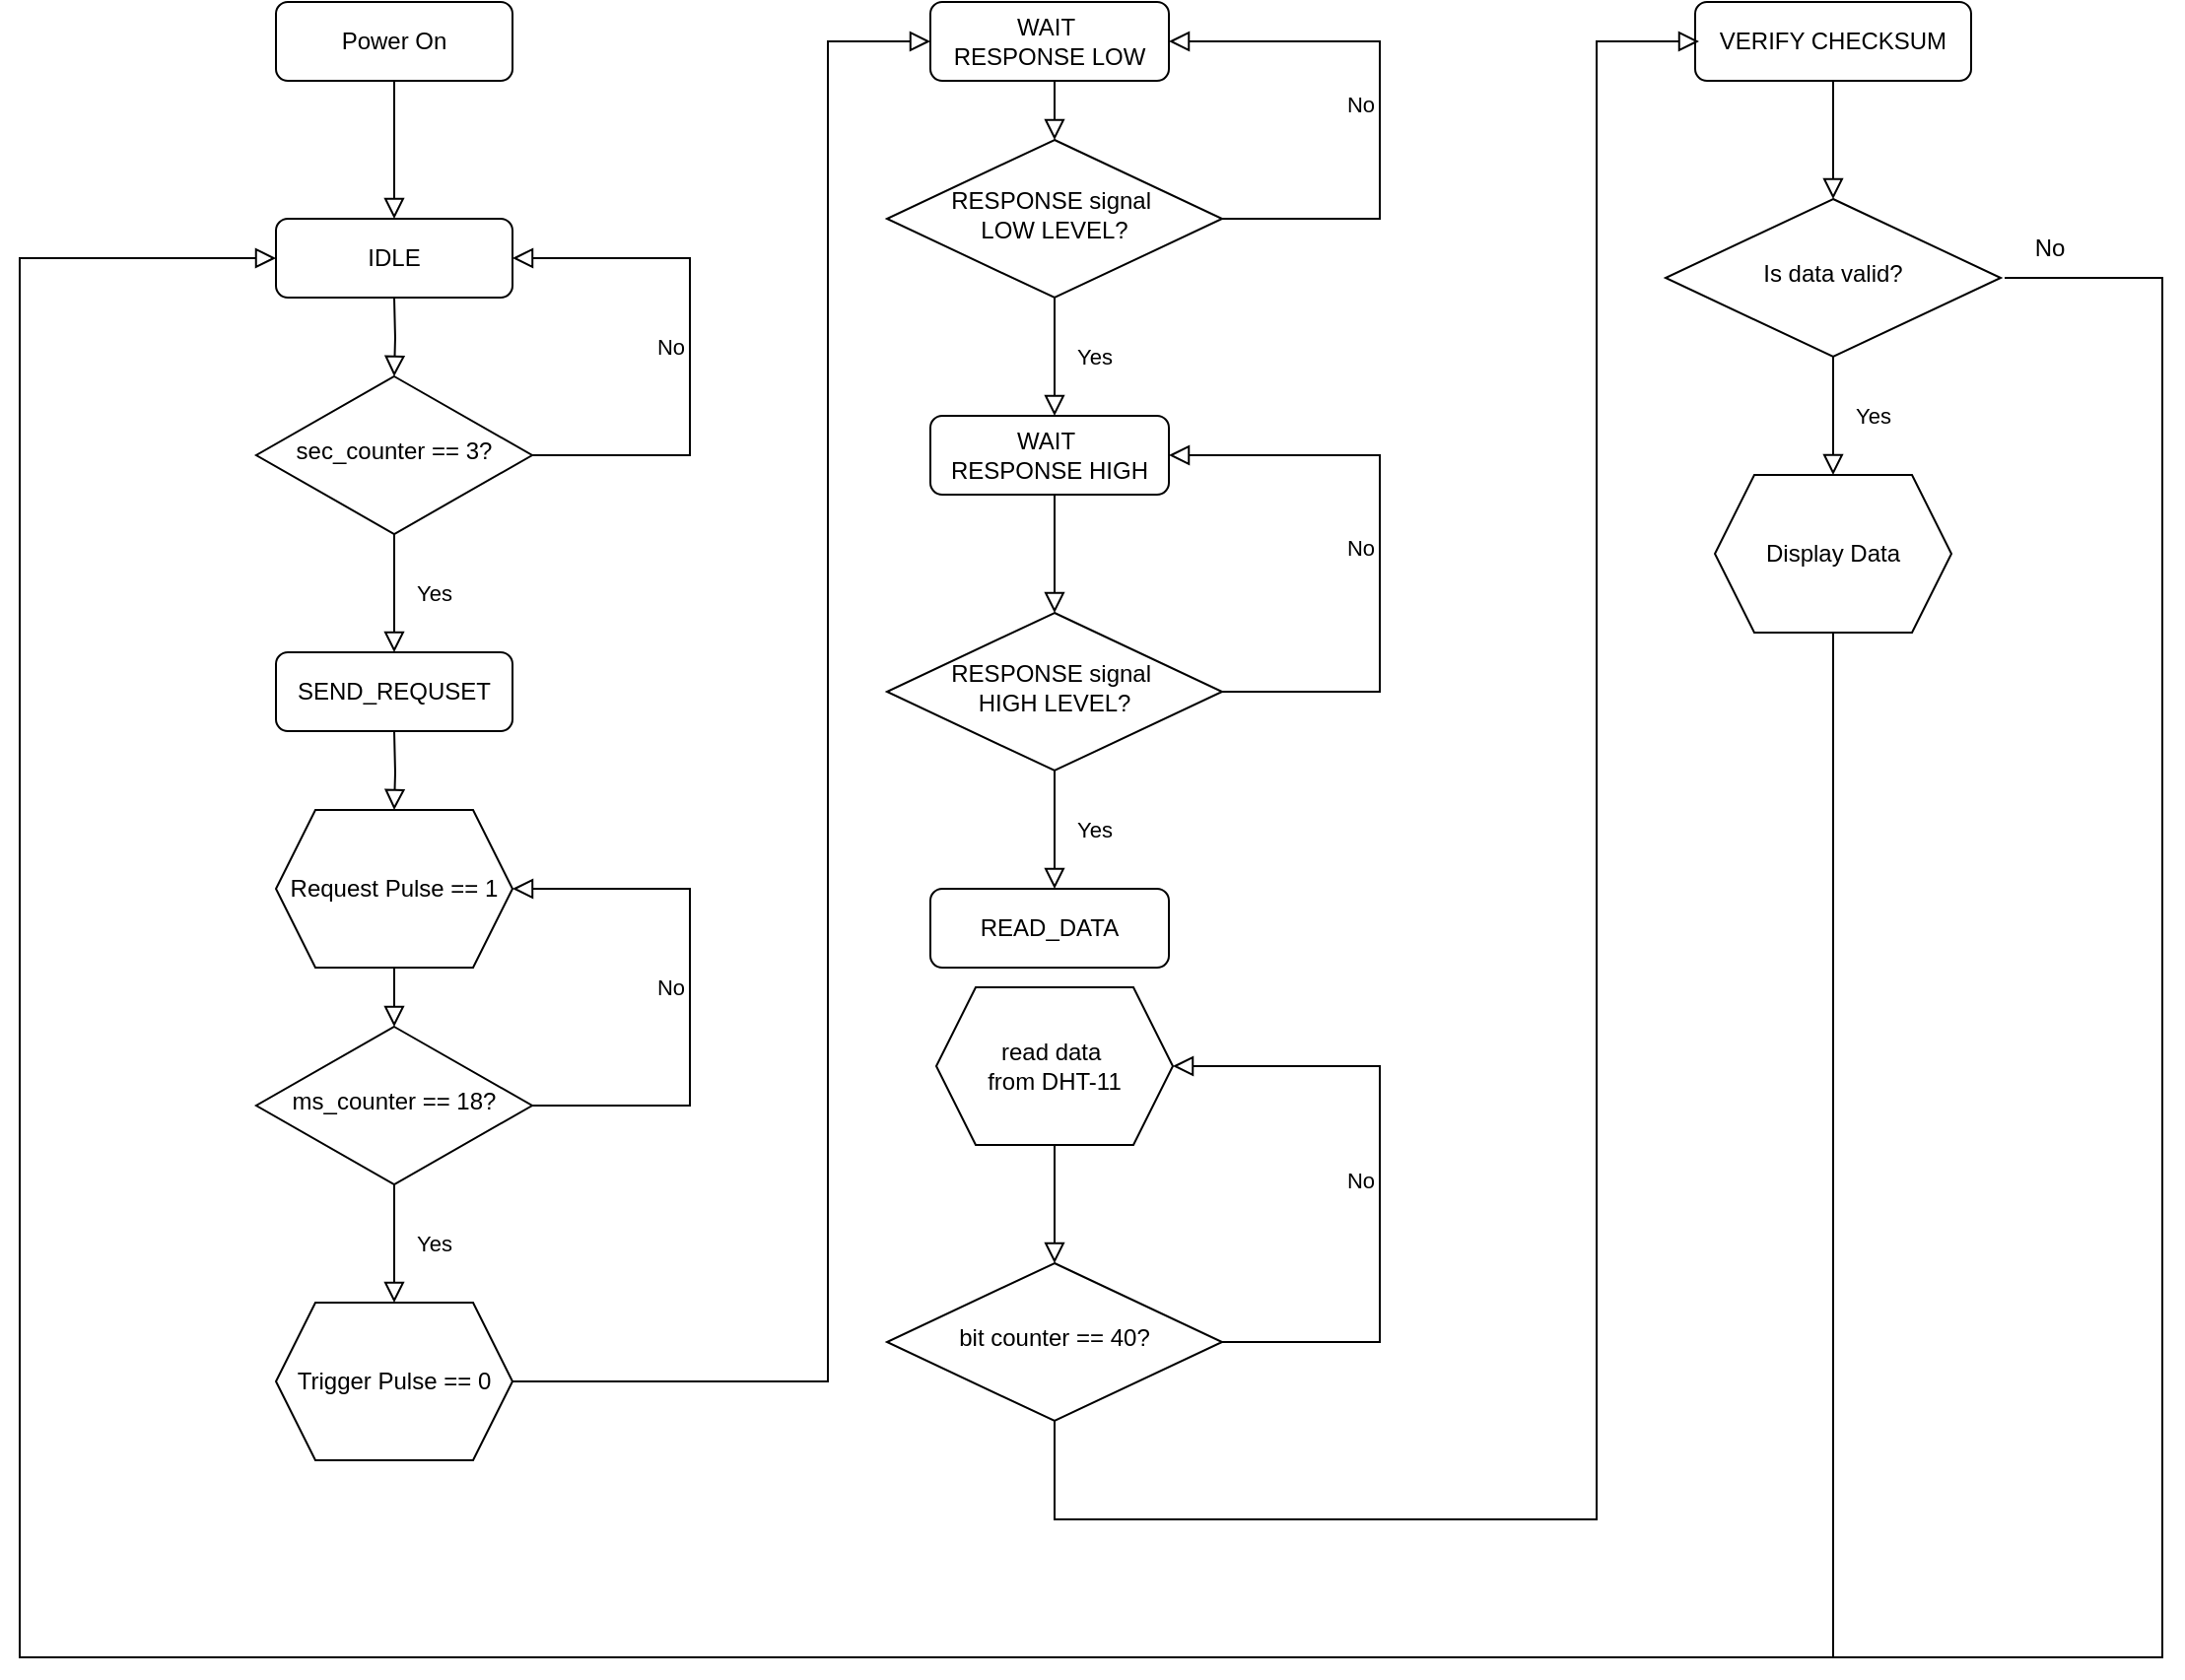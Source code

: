<mxfile version="25.0.2">
  <diagram id="C5RBs43oDa-KdzZeNtuy" name="Page-1">
    <mxGraphModel dx="1158" dy="983" grid="1" gridSize="10" guides="1" tooltips="1" connect="1" arrows="1" fold="1" page="1" pageScale="1" pageWidth="827" pageHeight="1169" math="0" shadow="0">
      <root>
        <mxCell id="WIyWlLk6GJQsqaUBKTNV-0" />
        <mxCell id="WIyWlLk6GJQsqaUBKTNV-1" parent="WIyWlLk6GJQsqaUBKTNV-0" />
        <mxCell id="WIyWlLk6GJQsqaUBKTNV-2" value="" style="rounded=0;html=1;jettySize=auto;orthogonalLoop=1;fontSize=11;endArrow=block;endFill=0;endSize=8;strokeWidth=1;shadow=0;labelBackgroundColor=none;edgeStyle=orthogonalEdgeStyle;entryX=0.5;entryY=0;entryDx=0;entryDy=0;" parent="WIyWlLk6GJQsqaUBKTNV-1" source="WIyWlLk6GJQsqaUBKTNV-3" target="0_AgAz0cJR7QRda4IW5H-9" edge="1">
          <mxGeometry relative="1" as="geometry">
            <mxPoint x="220" y="200" as="targetPoint" />
          </mxGeometry>
        </mxCell>
        <mxCell id="WIyWlLk6GJQsqaUBKTNV-3" value="Power On" style="rounded=1;whiteSpace=wrap;html=1;fontSize=12;glass=0;strokeWidth=1;shadow=0;" parent="WIyWlLk6GJQsqaUBKTNV-1" vertex="1">
          <mxGeometry x="160" y="80" width="120" height="40" as="geometry" />
        </mxCell>
        <mxCell id="WIyWlLk6GJQsqaUBKTNV-4" value="Yes" style="rounded=0;html=1;jettySize=auto;orthogonalLoop=1;fontSize=11;endArrow=block;endFill=0;endSize=8;strokeWidth=1;shadow=0;labelBackgroundColor=none;edgeStyle=orthogonalEdgeStyle;entryX=0.5;entryY=0;entryDx=0;entryDy=0;" parent="WIyWlLk6GJQsqaUBKTNV-1" source="WIyWlLk6GJQsqaUBKTNV-6" target="0_AgAz0cJR7QRda4IW5H-18" edge="1">
          <mxGeometry y="20" relative="1" as="geometry">
            <mxPoint as="offset" />
            <mxPoint x="220" y="720" as="targetPoint" />
          </mxGeometry>
        </mxCell>
        <mxCell id="WIyWlLk6GJQsqaUBKTNV-5" value="No" style="edgeStyle=orthogonalEdgeStyle;rounded=0;html=1;jettySize=auto;orthogonalLoop=1;fontSize=11;endArrow=block;endFill=0;endSize=8;strokeWidth=1;shadow=0;labelBackgroundColor=none;entryX=1;entryY=0.5;entryDx=0;entryDy=0;exitX=1;exitY=0.5;exitDx=0;exitDy=0;" parent="WIyWlLk6GJQsqaUBKTNV-1" source="WIyWlLk6GJQsqaUBKTNV-6" target="0_AgAz0cJR7QRda4IW5H-15" edge="1">
          <mxGeometry y="10" relative="1" as="geometry">
            <mxPoint as="offset" />
            <mxPoint x="320" y="580" as="targetPoint" />
            <Array as="points">
              <mxPoint x="370" y="640" />
              <mxPoint x="370" y="530" />
            </Array>
          </mxGeometry>
        </mxCell>
        <mxCell id="WIyWlLk6GJQsqaUBKTNV-6" value="ms_counter == 18?" style="rhombus;whiteSpace=wrap;html=1;shadow=0;fontFamily=Helvetica;fontSize=12;align=center;strokeWidth=1;spacing=6;spacingTop=-4;" parent="WIyWlLk6GJQsqaUBKTNV-1" vertex="1">
          <mxGeometry x="150" y="600" width="140" height="80" as="geometry" />
        </mxCell>
        <mxCell id="0_AgAz0cJR7QRda4IW5H-9" value="IDLE" style="rounded=1;whiteSpace=wrap;html=1;fontSize=12;glass=0;strokeWidth=1;shadow=0;" vertex="1" parent="WIyWlLk6GJQsqaUBKTNV-1">
          <mxGeometry x="160" y="190" width="120" height="40" as="geometry" />
        </mxCell>
        <mxCell id="0_AgAz0cJR7QRda4IW5H-11" value="SEND_REQUSET" style="rounded=1;whiteSpace=wrap;html=1;fontSize=12;glass=0;strokeWidth=1;shadow=0;" vertex="1" parent="WIyWlLk6GJQsqaUBKTNV-1">
          <mxGeometry x="160" y="410" width="120" height="40" as="geometry" />
        </mxCell>
        <mxCell id="0_AgAz0cJR7QRda4IW5H-12" value="" style="rounded=0;html=1;jettySize=auto;orthogonalLoop=1;fontSize=11;endArrow=block;endFill=0;endSize=8;strokeWidth=1;shadow=0;labelBackgroundColor=none;edgeStyle=orthogonalEdgeStyle;" edge="1" parent="WIyWlLk6GJQsqaUBKTNV-1">
          <mxGeometry relative="1" as="geometry">
            <mxPoint x="220" y="230" as="sourcePoint" />
            <mxPoint x="220" y="270" as="targetPoint" />
          </mxGeometry>
        </mxCell>
        <mxCell id="0_AgAz0cJR7QRda4IW5H-13" value="" style="rounded=0;html=1;jettySize=auto;orthogonalLoop=1;fontSize=11;endArrow=block;endFill=0;endSize=8;strokeWidth=1;shadow=0;labelBackgroundColor=none;edgeStyle=orthogonalEdgeStyle;entryX=0.5;entryY=0;entryDx=0;entryDy=0;" edge="1" parent="WIyWlLk6GJQsqaUBKTNV-1" target="0_AgAz0cJR7QRda4IW5H-15">
          <mxGeometry relative="1" as="geometry">
            <mxPoint x="220" y="450" as="sourcePoint" />
            <mxPoint x="220" y="510" as="targetPoint" />
          </mxGeometry>
        </mxCell>
        <mxCell id="0_AgAz0cJR7QRda4IW5H-14" value="WAIT&amp;nbsp;&lt;div&gt;RESPONSE LOW&lt;/div&gt;" style="rounded=1;whiteSpace=wrap;html=1;fontSize=12;glass=0;strokeWidth=1;shadow=0;" vertex="1" parent="WIyWlLk6GJQsqaUBKTNV-1">
          <mxGeometry x="492" y="80" width="121" height="40" as="geometry" />
        </mxCell>
        <mxCell id="0_AgAz0cJR7QRda4IW5H-15" value="Request Pulse == 1" style="shape=hexagon;perimeter=hexagonPerimeter2;whiteSpace=wrap;html=1;fixedSize=1;" vertex="1" parent="WIyWlLk6GJQsqaUBKTNV-1">
          <mxGeometry x="160" y="490" width="120" height="80" as="geometry" />
        </mxCell>
        <mxCell id="0_AgAz0cJR7QRda4IW5H-17" value="" style="rounded=0;html=1;jettySize=auto;orthogonalLoop=1;fontSize=11;endArrow=block;endFill=0;endSize=8;strokeWidth=1;shadow=0;labelBackgroundColor=none;edgeStyle=orthogonalEdgeStyle;" edge="1" parent="WIyWlLk6GJQsqaUBKTNV-1">
          <mxGeometry relative="1" as="geometry">
            <mxPoint x="220" y="570" as="sourcePoint" />
            <mxPoint x="220" y="600" as="targetPoint" />
          </mxGeometry>
        </mxCell>
        <mxCell id="0_AgAz0cJR7QRda4IW5H-18" value="Trigger Pulse == 0" style="shape=hexagon;perimeter=hexagonPerimeter2;whiteSpace=wrap;html=1;fixedSize=1;" vertex="1" parent="WIyWlLk6GJQsqaUBKTNV-1">
          <mxGeometry x="160" y="740" width="120" height="80" as="geometry" />
        </mxCell>
        <mxCell id="0_AgAz0cJR7QRda4IW5H-20" value="" style="edgeStyle=orthogonalEdgeStyle;rounded=0;html=1;jettySize=auto;orthogonalLoop=1;fontSize=11;endArrow=block;endFill=0;endSize=8;strokeWidth=1;shadow=0;labelBackgroundColor=none;entryX=0;entryY=0.5;entryDx=0;entryDy=0;exitX=1;exitY=0.5;exitDx=0;exitDy=0;" edge="1" parent="WIyWlLk6GJQsqaUBKTNV-1" source="0_AgAz0cJR7QRda4IW5H-18" target="0_AgAz0cJR7QRda4IW5H-14">
          <mxGeometry y="10" relative="1" as="geometry">
            <mxPoint as="offset" />
            <mxPoint x="290" y="690" as="sourcePoint" />
            <mxPoint x="280" y="580" as="targetPoint" />
            <Array as="points">
              <mxPoint x="440" y="780" />
              <mxPoint x="440" y="100" />
            </Array>
          </mxGeometry>
        </mxCell>
        <mxCell id="0_AgAz0cJR7QRda4IW5H-21" value="RESPONSE signal&amp;nbsp;&lt;div&gt;LOW LEVEL?&lt;/div&gt;" style="rhombus;whiteSpace=wrap;html=1;shadow=0;fontFamily=Helvetica;fontSize=12;align=center;strokeWidth=1;spacing=6;spacingTop=-4;" vertex="1" parent="WIyWlLk6GJQsqaUBKTNV-1">
          <mxGeometry x="470" y="150" width="170" height="80" as="geometry" />
        </mxCell>
        <mxCell id="0_AgAz0cJR7QRda4IW5H-22" value="" style="rounded=0;html=1;jettySize=auto;orthogonalLoop=1;fontSize=11;endArrow=block;endFill=0;endSize=8;strokeWidth=1;shadow=0;labelBackgroundColor=none;edgeStyle=orthogonalEdgeStyle;entryX=0.5;entryY=0;entryDx=0;entryDy=0;exitX=0.5;exitY=1;exitDx=0;exitDy=0;" edge="1" parent="WIyWlLk6GJQsqaUBKTNV-1" source="0_AgAz0cJR7QRda4IW5H-14" target="0_AgAz0cJR7QRda4IW5H-21">
          <mxGeometry y="20" relative="1" as="geometry">
            <mxPoint as="offset" />
            <mxPoint x="230" y="600" as="sourcePoint" />
            <mxPoint x="230" y="660" as="targetPoint" />
          </mxGeometry>
        </mxCell>
        <mxCell id="0_AgAz0cJR7QRda4IW5H-25" value="No" style="edgeStyle=orthogonalEdgeStyle;rounded=0;html=1;jettySize=auto;orthogonalLoop=1;fontSize=11;endArrow=block;endFill=0;endSize=8;strokeWidth=1;shadow=0;labelBackgroundColor=none;entryX=1;entryY=0.5;entryDx=0;entryDy=0;exitX=1;exitY=0.5;exitDx=0;exitDy=0;" edge="1" parent="WIyWlLk6GJQsqaUBKTNV-1" target="0_AgAz0cJR7QRda4IW5H-14">
          <mxGeometry y="10" relative="1" as="geometry">
            <mxPoint as="offset" />
            <mxPoint x="640" y="190" as="sourcePoint" />
            <mxPoint x="630" y="80" as="targetPoint" />
            <Array as="points">
              <mxPoint x="720" y="190" />
              <mxPoint x="720" y="100" />
            </Array>
          </mxGeometry>
        </mxCell>
        <mxCell id="0_AgAz0cJR7QRda4IW5H-33" value="No" style="edgeStyle=orthogonalEdgeStyle;rounded=0;html=1;jettySize=auto;orthogonalLoop=1;fontSize=11;endArrow=block;endFill=0;endSize=8;strokeWidth=1;shadow=0;labelBackgroundColor=none;entryX=1;entryY=0.5;entryDx=0;entryDy=0;exitX=1;exitY=0.5;exitDx=0;exitDy=0;" edge="1" parent="WIyWlLk6GJQsqaUBKTNV-1" source="0_AgAz0cJR7QRda4IW5H-41" target="0_AgAz0cJR7QRda4IW5H-40">
          <mxGeometry y="10" relative="1" as="geometry">
            <mxPoint as="offset" />
            <mxPoint x="640" y="450" as="sourcePoint" />
            <mxPoint x="615" y="330" as="targetPoint" />
            <Array as="points">
              <mxPoint x="720" y="430" />
              <mxPoint x="720" y="310" />
            </Array>
          </mxGeometry>
        </mxCell>
        <mxCell id="0_AgAz0cJR7QRda4IW5H-34" value="Yes" style="rounded=0;html=1;jettySize=auto;orthogonalLoop=1;fontSize=11;endArrow=block;endFill=0;endSize=8;strokeWidth=1;shadow=0;labelBackgroundColor=none;edgeStyle=orthogonalEdgeStyle;" edge="1" parent="WIyWlLk6GJQsqaUBKTNV-1">
          <mxGeometry y="20" relative="1" as="geometry">
            <mxPoint as="offset" />
            <mxPoint x="555" y="230" as="sourcePoint" />
            <mxPoint x="555" y="290" as="targetPoint" />
            <Array as="points" />
          </mxGeometry>
        </mxCell>
        <mxCell id="0_AgAz0cJR7QRda4IW5H-35" value="&lt;div&gt;read data&amp;nbsp;&lt;/div&gt;&lt;div&gt;from DHT-11&lt;/div&gt;" style="shape=hexagon;perimeter=hexagonPerimeter2;whiteSpace=wrap;html=1;fixedSize=1;" vertex="1" parent="WIyWlLk6GJQsqaUBKTNV-1">
          <mxGeometry x="495" y="580" width="120" height="80" as="geometry" />
        </mxCell>
        <mxCell id="0_AgAz0cJR7QRda4IW5H-37" value="sec_counter == 3?" style="rhombus;whiteSpace=wrap;html=1;shadow=0;fontFamily=Helvetica;fontSize=12;align=center;strokeWidth=1;spacing=6;spacingTop=-4;" vertex="1" parent="WIyWlLk6GJQsqaUBKTNV-1">
          <mxGeometry x="150" y="270" width="140" height="80" as="geometry" />
        </mxCell>
        <mxCell id="0_AgAz0cJR7QRda4IW5H-38" value="No" style="edgeStyle=orthogonalEdgeStyle;rounded=0;html=1;jettySize=auto;orthogonalLoop=1;fontSize=11;endArrow=block;endFill=0;endSize=8;strokeWidth=1;shadow=0;labelBackgroundColor=none;exitX=1;exitY=0.5;exitDx=0;exitDy=0;" edge="1" parent="WIyWlLk6GJQsqaUBKTNV-1">
          <mxGeometry y="10" relative="1" as="geometry">
            <mxPoint as="offset" />
            <mxPoint x="290" y="310" as="sourcePoint" />
            <mxPoint x="280" y="210" as="targetPoint" />
            <Array as="points">
              <mxPoint x="370" y="310" />
              <mxPoint x="370" y="210" />
            </Array>
          </mxGeometry>
        </mxCell>
        <mxCell id="0_AgAz0cJR7QRda4IW5H-39" value="Yes" style="rounded=0;html=1;jettySize=auto;orthogonalLoop=1;fontSize=11;endArrow=block;endFill=0;endSize=8;strokeWidth=1;shadow=0;labelBackgroundColor=none;edgeStyle=orthogonalEdgeStyle;entryX=0.5;entryY=0;entryDx=0;entryDy=0;" edge="1" parent="WIyWlLk6GJQsqaUBKTNV-1">
          <mxGeometry y="20" relative="1" as="geometry">
            <mxPoint as="offset" />
            <mxPoint x="220" y="350" as="sourcePoint" />
            <mxPoint x="220" y="410" as="targetPoint" />
          </mxGeometry>
        </mxCell>
        <mxCell id="0_AgAz0cJR7QRda4IW5H-40" value="WAIT&amp;nbsp;&lt;div&gt;RESPONSE HIGH&lt;/div&gt;" style="rounded=1;whiteSpace=wrap;html=1;fontSize=12;glass=0;strokeWidth=1;shadow=0;" vertex="1" parent="WIyWlLk6GJQsqaUBKTNV-1">
          <mxGeometry x="492" y="290" width="121" height="40" as="geometry" />
        </mxCell>
        <mxCell id="0_AgAz0cJR7QRda4IW5H-41" value="RESPONSE signal&amp;nbsp;&lt;div&gt;HIGH LEVEL?&lt;/div&gt;" style="rhombus;whiteSpace=wrap;html=1;shadow=0;fontFamily=Helvetica;fontSize=12;align=center;strokeWidth=1;spacing=6;spacingTop=-4;" vertex="1" parent="WIyWlLk6GJQsqaUBKTNV-1">
          <mxGeometry x="470" y="390" width="170" height="80" as="geometry" />
        </mxCell>
        <mxCell id="0_AgAz0cJR7QRda4IW5H-42" value="" style="rounded=0;html=1;jettySize=auto;orthogonalLoop=1;fontSize=11;endArrow=block;endFill=0;endSize=8;strokeWidth=1;shadow=0;labelBackgroundColor=none;edgeStyle=orthogonalEdgeStyle;" edge="1" parent="WIyWlLk6GJQsqaUBKTNV-1">
          <mxGeometry y="20" relative="1" as="geometry">
            <mxPoint as="offset" />
            <mxPoint x="555" y="330" as="sourcePoint" />
            <mxPoint x="555" y="390" as="targetPoint" />
            <Array as="points" />
          </mxGeometry>
        </mxCell>
        <mxCell id="0_AgAz0cJR7QRda4IW5H-43" value="Yes" style="rounded=0;html=1;jettySize=auto;orthogonalLoop=1;fontSize=11;endArrow=block;endFill=0;endSize=8;strokeWidth=1;shadow=0;labelBackgroundColor=none;edgeStyle=orthogonalEdgeStyle;" edge="1" parent="WIyWlLk6GJQsqaUBKTNV-1">
          <mxGeometry y="20" relative="1" as="geometry">
            <mxPoint as="offset" />
            <mxPoint x="555" y="470" as="sourcePoint" />
            <mxPoint x="555" y="530" as="targetPoint" />
            <Array as="points" />
          </mxGeometry>
        </mxCell>
        <mxCell id="0_AgAz0cJR7QRda4IW5H-44" value="READ_DATA" style="rounded=1;whiteSpace=wrap;html=1;fontSize=12;glass=0;strokeWidth=1;shadow=0;" vertex="1" parent="WIyWlLk6GJQsqaUBKTNV-1">
          <mxGeometry x="492" y="530" width="121" height="40" as="geometry" />
        </mxCell>
        <mxCell id="0_AgAz0cJR7QRda4IW5H-45" value="bit counter == 40?" style="rhombus;whiteSpace=wrap;html=1;shadow=0;fontFamily=Helvetica;fontSize=12;align=center;strokeWidth=1;spacing=6;spacingTop=-4;" vertex="1" parent="WIyWlLk6GJQsqaUBKTNV-1">
          <mxGeometry x="470" y="720" width="170" height="80" as="geometry" />
        </mxCell>
        <mxCell id="0_AgAz0cJR7QRda4IW5H-47" value="" style="rounded=0;html=1;jettySize=auto;orthogonalLoop=1;fontSize=11;endArrow=block;endFill=0;endSize=8;strokeWidth=1;shadow=0;labelBackgroundColor=none;edgeStyle=orthogonalEdgeStyle;" edge="1" parent="WIyWlLk6GJQsqaUBKTNV-1">
          <mxGeometry y="20" relative="1" as="geometry">
            <mxPoint as="offset" />
            <mxPoint x="555" y="660" as="sourcePoint" />
            <mxPoint x="555" y="720" as="targetPoint" />
            <Array as="points" />
          </mxGeometry>
        </mxCell>
        <mxCell id="0_AgAz0cJR7QRda4IW5H-48" value="No" style="edgeStyle=orthogonalEdgeStyle;rounded=0;html=1;jettySize=auto;orthogonalLoop=1;fontSize=11;endArrow=block;endFill=0;endSize=8;strokeWidth=1;shadow=0;labelBackgroundColor=none;entryX=1;entryY=0.5;entryDx=0;entryDy=0;exitX=1;exitY=0.5;exitDx=0;exitDy=0;" edge="1" parent="WIyWlLk6GJQsqaUBKTNV-1" target="0_AgAz0cJR7QRda4IW5H-35">
          <mxGeometry y="10" relative="1" as="geometry">
            <mxPoint as="offset" />
            <mxPoint x="640" y="760" as="sourcePoint" />
            <mxPoint x="613" y="640" as="targetPoint" />
            <Array as="points">
              <mxPoint x="720" y="760" />
              <mxPoint x="720" y="620" />
            </Array>
          </mxGeometry>
        </mxCell>
        <mxCell id="0_AgAz0cJR7QRda4IW5H-49" value="VERIFY CHECKSUM" style="rounded=1;whiteSpace=wrap;html=1;fontSize=12;glass=0;strokeWidth=1;shadow=0;" vertex="1" parent="WIyWlLk6GJQsqaUBKTNV-1">
          <mxGeometry x="880" y="80" width="140" height="40" as="geometry" />
        </mxCell>
        <mxCell id="0_AgAz0cJR7QRda4IW5H-50" value="" style="edgeStyle=orthogonalEdgeStyle;rounded=0;html=1;jettySize=auto;orthogonalLoop=1;fontSize=11;endArrow=block;endFill=0;endSize=8;strokeWidth=1;shadow=0;labelBackgroundColor=none;entryX=0;entryY=0.5;entryDx=0;entryDy=0;exitX=0.5;exitY=1;exitDx=0;exitDy=0;" edge="1" parent="WIyWlLk6GJQsqaUBKTNV-1" source="0_AgAz0cJR7QRda4IW5H-45">
          <mxGeometry y="10" relative="1" as="geometry">
            <mxPoint as="offset" />
            <mxPoint x="670" y="780" as="sourcePoint" />
            <mxPoint x="882" y="100" as="targetPoint" />
            <Array as="points">
              <mxPoint x="555" y="850" />
              <mxPoint x="830" y="850" />
              <mxPoint x="830" y="100" />
            </Array>
          </mxGeometry>
        </mxCell>
        <mxCell id="0_AgAz0cJR7QRda4IW5H-51" value="Is data valid?" style="rhombus;whiteSpace=wrap;html=1;shadow=0;fontFamily=Helvetica;fontSize=12;align=center;strokeWidth=1;spacing=6;spacingTop=-4;" vertex="1" parent="WIyWlLk6GJQsqaUBKTNV-1">
          <mxGeometry x="865" y="180" width="170" height="80" as="geometry" />
        </mxCell>
        <mxCell id="0_AgAz0cJR7QRda4IW5H-54" value="" style="rounded=0;html=1;jettySize=auto;orthogonalLoop=1;fontSize=11;endArrow=block;endFill=0;endSize=8;strokeWidth=1;shadow=0;labelBackgroundColor=none;edgeStyle=orthogonalEdgeStyle;" edge="1" parent="WIyWlLk6GJQsqaUBKTNV-1">
          <mxGeometry y="20" relative="1" as="geometry">
            <mxPoint as="offset" />
            <mxPoint x="950" y="120" as="sourcePoint" />
            <mxPoint x="950" y="180" as="targetPoint" />
            <Array as="points" />
          </mxGeometry>
        </mxCell>
        <mxCell id="0_AgAz0cJR7QRda4IW5H-55" value="Yes" style="rounded=0;html=1;jettySize=auto;orthogonalLoop=1;fontSize=11;endArrow=block;endFill=0;endSize=8;strokeWidth=1;shadow=0;labelBackgroundColor=none;edgeStyle=orthogonalEdgeStyle;" edge="1" parent="WIyWlLk6GJQsqaUBKTNV-1">
          <mxGeometry y="20" relative="1" as="geometry">
            <mxPoint as="offset" />
            <mxPoint x="950" y="260" as="sourcePoint" />
            <mxPoint x="950" y="320" as="targetPoint" />
            <Array as="points" />
          </mxGeometry>
        </mxCell>
        <mxCell id="0_AgAz0cJR7QRda4IW5H-57" value="Display Data" style="shape=hexagon;perimeter=hexagonPerimeter2;whiteSpace=wrap;html=1;fixedSize=1;" vertex="1" parent="WIyWlLk6GJQsqaUBKTNV-1">
          <mxGeometry x="890" y="320" width="120" height="80" as="geometry" />
        </mxCell>
        <mxCell id="0_AgAz0cJR7QRda4IW5H-58" value="" style="edgeStyle=orthogonalEdgeStyle;rounded=0;html=1;jettySize=auto;orthogonalLoop=1;fontSize=11;endArrow=block;endFill=0;endSize=8;strokeWidth=1;shadow=0;labelBackgroundColor=none;entryX=0;entryY=0.5;entryDx=0;entryDy=0;exitX=1;exitY=0.5;exitDx=0;exitDy=0;" edge="1" parent="WIyWlLk6GJQsqaUBKTNV-1" target="0_AgAz0cJR7QRda4IW5H-9">
          <mxGeometry y="10" relative="1" as="geometry">
            <mxPoint as="offset" />
            <mxPoint x="1037" y="220" as="sourcePoint" />
            <mxPoint x="1010" y="100" as="targetPoint" />
            <Array as="points">
              <mxPoint x="1117" y="220" />
              <mxPoint x="1117" y="920" />
              <mxPoint x="30" y="920" />
              <mxPoint x="30" y="210" />
            </Array>
          </mxGeometry>
        </mxCell>
        <mxCell id="0_AgAz0cJR7QRda4IW5H-61" value="No" style="text;strokeColor=none;align=center;fillColor=none;html=1;verticalAlign=middle;whiteSpace=wrap;rounded=0;" vertex="1" parent="WIyWlLk6GJQsqaUBKTNV-1">
          <mxGeometry x="1030" y="190" width="60" height="30" as="geometry" />
        </mxCell>
        <mxCell id="0_AgAz0cJR7QRda4IW5H-63" value="" style="endArrow=none;html=1;rounded=0;entryX=0.5;entryY=1;entryDx=0;entryDy=0;" edge="1" parent="WIyWlLk6GJQsqaUBKTNV-1" target="0_AgAz0cJR7QRda4IW5H-57">
          <mxGeometry width="50" height="50" relative="1" as="geometry">
            <mxPoint x="950" y="920" as="sourcePoint" />
            <mxPoint x="810" y="420" as="targetPoint" />
          </mxGeometry>
        </mxCell>
      </root>
    </mxGraphModel>
  </diagram>
</mxfile>
